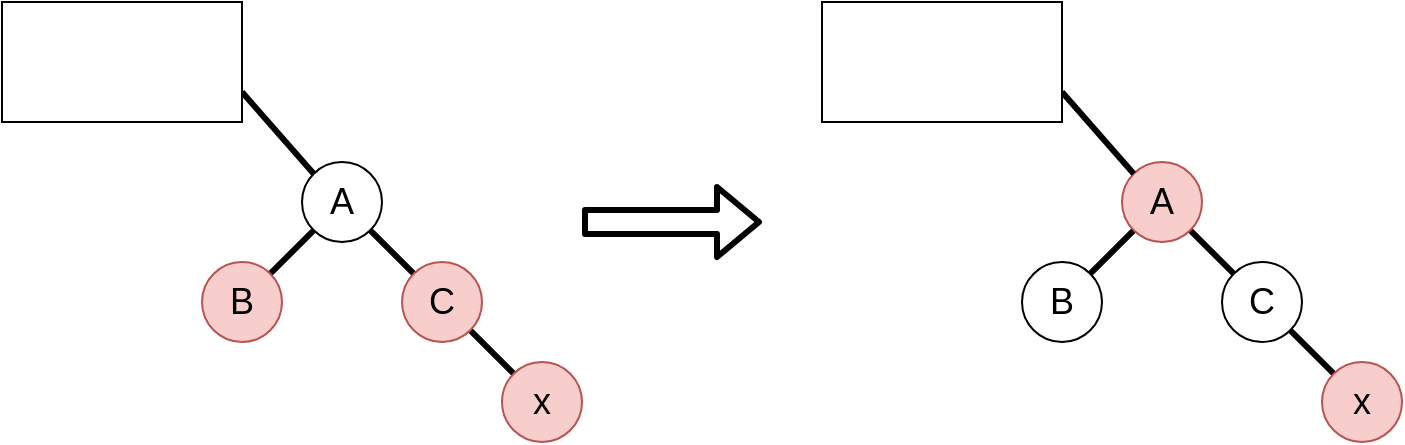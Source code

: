 <mxfile version="12.2.2" type="device" pages="3"><diagram id="ApjJ2exeGhqqhgC-I6tU" name="第 1 页"><mxGraphModel dx="946" dy="624" grid="0" gridSize="10" guides="1" tooltips="1" connect="1" arrows="1" fold="1" page="1" pageScale="1" pageWidth="1300" pageHeight="1100" math="0" shadow="0"><root><mxCell id="0"/><mxCell id="1" parent="0"/><mxCell id="B2s5OP-MlROP2vIqlD3O-5" style="rounded=0;orthogonalLoop=1;jettySize=auto;html=1;exitX=0;exitY=1;exitDx=0;exitDy=0;entryX=1;entryY=0;entryDx=0;entryDy=0;endArrow=none;endFill=0;jumpSize=13;strokeWidth=3;" edge="1" parent="1" source="B2s5OP-MlROP2vIqlD3O-1" target="B2s5OP-MlROP2vIqlD3O-2"><mxGeometry relative="1" as="geometry"/></mxCell><mxCell id="B2s5OP-MlROP2vIqlD3O-6" style="edgeStyle=none;rounded=0;jumpSize=13;orthogonalLoop=1;jettySize=auto;html=1;exitX=1;exitY=1;exitDx=0;exitDy=0;entryX=0;entryY=0;entryDx=0;entryDy=0;endArrow=none;endFill=0;strokeWidth=3;" edge="1" parent="1" source="B2s5OP-MlROP2vIqlD3O-1" target="B2s5OP-MlROP2vIqlD3O-3"><mxGeometry relative="1" as="geometry"/></mxCell><mxCell id="B2s5OP-MlROP2vIqlD3O-1" value="&lt;font style=&quot;font-size: 18px&quot;&gt;A&lt;/font&gt;" style="ellipse;whiteSpace=wrap;html=1;aspect=fixed;" vertex="1" parent="1"><mxGeometry x="490" y="210" width="40" height="40" as="geometry"/></mxCell><mxCell id="B2s5OP-MlROP2vIqlD3O-2" value="&lt;font style=&quot;font-size: 18px&quot;&gt;B&lt;/font&gt;" style="ellipse;whiteSpace=wrap;html=1;aspect=fixed;fillColor=#f8cecc;strokeColor=#b85450;" vertex="1" parent="1"><mxGeometry x="440" y="260" width="40" height="40" as="geometry"/></mxCell><mxCell id="B2s5OP-MlROP2vIqlD3O-7" style="edgeStyle=none;rounded=0;jumpSize=13;orthogonalLoop=1;jettySize=auto;html=1;exitX=1;exitY=1;exitDx=0;exitDy=0;entryX=0;entryY=0;entryDx=0;entryDy=0;endArrow=none;endFill=0;strokeWidth=3;" edge="1" parent="1" source="B2s5OP-MlROP2vIqlD3O-3" target="B2s5OP-MlROP2vIqlD3O-4"><mxGeometry relative="1" as="geometry"/></mxCell><mxCell id="B2s5OP-MlROP2vIqlD3O-3" value="&lt;font style=&quot;font-size: 18px&quot;&gt;C&lt;/font&gt;" style="ellipse;whiteSpace=wrap;html=1;aspect=fixed;fillColor=#f8cecc;strokeColor=#b85450;" vertex="1" parent="1"><mxGeometry x="540" y="260" width="40" height="40" as="geometry"/></mxCell><mxCell id="B2s5OP-MlROP2vIqlD3O-4" value="&lt;font style=&quot;font-size: 18px&quot;&gt;x&lt;/font&gt;" style="ellipse;whiteSpace=wrap;html=1;aspect=fixed;fillColor=#f8cecc;strokeColor=#b85450;" vertex="1" parent="1"><mxGeometry x="590" y="310" width="40" height="40" as="geometry"/></mxCell><mxCell id="B2s5OP-MlROP2vIqlD3O-9" style="edgeStyle=none;rounded=0;jumpSize=13;orthogonalLoop=1;jettySize=auto;html=1;exitX=1;exitY=0.75;exitDx=0;exitDy=0;entryX=0;entryY=0;entryDx=0;entryDy=0;endArrow=none;endFill=0;strokeWidth=3;" edge="1" parent="1" source="B2s5OP-MlROP2vIqlD3O-8" target="B2s5OP-MlROP2vIqlD3O-1"><mxGeometry relative="1" as="geometry"/></mxCell><mxCell id="B2s5OP-MlROP2vIqlD3O-8" value="" style="rounded=0;whiteSpace=wrap;html=1;" vertex="1" parent="1"><mxGeometry x="340" y="130" width="120" height="60" as="geometry"/></mxCell><mxCell id="B2s5OP-MlROP2vIqlD3O-10" style="rounded=0;orthogonalLoop=1;jettySize=auto;html=1;exitX=0;exitY=1;exitDx=0;exitDy=0;entryX=1;entryY=0;entryDx=0;entryDy=0;endArrow=none;endFill=0;jumpSize=13;strokeWidth=3;" edge="1" parent="1" source="B2s5OP-MlROP2vIqlD3O-12" target="B2s5OP-MlROP2vIqlD3O-13"><mxGeometry relative="1" as="geometry"/></mxCell><mxCell id="B2s5OP-MlROP2vIqlD3O-11" style="edgeStyle=none;rounded=0;jumpSize=13;orthogonalLoop=1;jettySize=auto;html=1;exitX=1;exitY=1;exitDx=0;exitDy=0;entryX=0;entryY=0;entryDx=0;entryDy=0;endArrow=none;endFill=0;strokeWidth=3;" edge="1" parent="1" source="B2s5OP-MlROP2vIqlD3O-12" target="B2s5OP-MlROP2vIqlD3O-15"><mxGeometry relative="1" as="geometry"/></mxCell><mxCell id="B2s5OP-MlROP2vIqlD3O-12" value="&lt;font style=&quot;font-size: 18px&quot;&gt;A&lt;/font&gt;" style="ellipse;whiteSpace=wrap;html=1;aspect=fixed;fillColor=#f8cecc;strokeColor=#b85450;" vertex="1" parent="1"><mxGeometry x="900" y="210" width="40" height="40" as="geometry"/></mxCell><mxCell id="B2s5OP-MlROP2vIqlD3O-13" value="&lt;font style=&quot;font-size: 18px&quot;&gt;B&lt;/font&gt;" style="ellipse;whiteSpace=wrap;html=1;aspect=fixed;" vertex="1" parent="1"><mxGeometry x="850" y="260" width="40" height="40" as="geometry"/></mxCell><mxCell id="B2s5OP-MlROP2vIqlD3O-14" style="edgeStyle=none;rounded=0;jumpSize=13;orthogonalLoop=1;jettySize=auto;html=1;exitX=1;exitY=1;exitDx=0;exitDy=0;entryX=0;entryY=0;entryDx=0;entryDy=0;endArrow=none;endFill=0;strokeWidth=3;" edge="1" parent="1" source="B2s5OP-MlROP2vIqlD3O-15" target="B2s5OP-MlROP2vIqlD3O-16"><mxGeometry relative="1" as="geometry"/></mxCell><mxCell id="B2s5OP-MlROP2vIqlD3O-15" value="&lt;font style=&quot;font-size: 18px&quot;&gt;C&lt;/font&gt;" style="ellipse;whiteSpace=wrap;html=1;aspect=fixed;" vertex="1" parent="1"><mxGeometry x="950" y="260" width="40" height="40" as="geometry"/></mxCell><mxCell id="B2s5OP-MlROP2vIqlD3O-16" value="&lt;font style=&quot;font-size: 18px&quot;&gt;x&lt;/font&gt;" style="ellipse;whiteSpace=wrap;html=1;aspect=fixed;fillColor=#f8cecc;strokeColor=#b85450;" vertex="1" parent="1"><mxGeometry x="1000" y="310" width="40" height="40" as="geometry"/></mxCell><mxCell id="B2s5OP-MlROP2vIqlD3O-17" style="edgeStyle=none;rounded=0;jumpSize=13;orthogonalLoop=1;jettySize=auto;html=1;exitX=1;exitY=0.75;exitDx=0;exitDy=0;entryX=0;entryY=0;entryDx=0;entryDy=0;endArrow=none;endFill=0;strokeWidth=3;" edge="1" parent="1" source="B2s5OP-MlROP2vIqlD3O-18" target="B2s5OP-MlROP2vIqlD3O-12"><mxGeometry relative="1" as="geometry"/></mxCell><mxCell id="B2s5OP-MlROP2vIqlD3O-18" value="" style="rounded=0;whiteSpace=wrap;html=1;" vertex="1" parent="1"><mxGeometry x="750" y="130" width="120" height="60" as="geometry"/></mxCell><mxCell id="B2s5OP-MlROP2vIqlD3O-19" value="" style="shape=flexArrow;endArrow=classic;html=1;strokeWidth=3;" edge="1" parent="1"><mxGeometry width="50" height="50" relative="1" as="geometry"><mxPoint x="630" y="240" as="sourcePoint"/><mxPoint x="720" y="240" as="targetPoint"/></mxGeometry></mxCell></root></mxGraphModel></diagram><diagram id="2RJWj73qbwf60GFIf-mB" name="第 2 页"><mxGraphModel dx="946" dy="624" grid="0" gridSize="10" guides="1" tooltips="1" connect="1" arrows="1" fold="1" page="1" pageScale="1" pageWidth="1300" pageHeight="1100" math="0" shadow="0"><root><mxCell id="LC_GtYFc5YWT6RUeNqGx-0"/><mxCell id="LC_GtYFc5YWT6RUeNqGx-1" parent="LC_GtYFc5YWT6RUeNqGx-0"/><mxCell id="6_Fcnv7SkGPL1qruiDOj-20" style="rounded=0;orthogonalLoop=1;jettySize=auto;html=1;exitX=0;exitY=1;exitDx=0;exitDy=0;entryX=1;entryY=0;entryDx=0;entryDy=0;endArrow=none;endFill=0;jumpSize=13;strokeWidth=3;" edge="1" parent="LC_GtYFc5YWT6RUeNqGx-1" source="6_Fcnv7SkGPL1qruiDOj-22" target="6_Fcnv7SkGPL1qruiDOj-24"><mxGeometry relative="1" as="geometry"/></mxCell><mxCell id="6_Fcnv7SkGPL1qruiDOj-22" value="&lt;font style=&quot;font-size: 18px&quot;&gt;A&lt;/font&gt;" style="ellipse;whiteSpace=wrap;html=1;aspect=fixed;" vertex="1" parent="LC_GtYFc5YWT6RUeNqGx-1"><mxGeometry x="490" y="520" width="40" height="40" as="geometry"/></mxCell><mxCell id="6_Fcnv7SkGPL1qruiDOj-23" style="edgeStyle=none;rounded=0;jumpSize=13;orthogonalLoop=1;jettySize=auto;html=1;exitX=0;exitY=1;exitDx=0;exitDy=0;entryX=1;entryY=0;entryDx=0;entryDy=0;endArrow=none;endFill=0;strokeWidth=3;" edge="1" parent="LC_GtYFc5YWT6RUeNqGx-1" source="6_Fcnv7SkGPL1qruiDOj-24" target="6_Fcnv7SkGPL1qruiDOj-26"><mxGeometry relative="1" as="geometry"/></mxCell><mxCell id="6_Fcnv7SkGPL1qruiDOj-24" value="&lt;font style=&quot;font-size: 18px&quot;&gt;B&lt;/font&gt;" style="ellipse;whiteSpace=wrap;html=1;aspect=fixed;fillColor=#f8cecc;strokeColor=#b85450;" vertex="1" parent="LC_GtYFc5YWT6RUeNqGx-1"><mxGeometry x="440" y="570" width="40" height="40" as="geometry"/></mxCell><mxCell id="6_Fcnv7SkGPL1qruiDOj-26" value="&lt;font style=&quot;font-size: 18px&quot;&gt;x&lt;/font&gt;" style="ellipse;whiteSpace=wrap;html=1;aspect=fixed;fillColor=#f8cecc;strokeColor=#b85450;" vertex="1" parent="LC_GtYFc5YWT6RUeNqGx-1"><mxGeometry x="390" y="620" width="40" height="40" as="geometry"/></mxCell><mxCell id="6_Fcnv7SkGPL1qruiDOj-27" style="edgeStyle=none;rounded=0;jumpSize=13;orthogonalLoop=1;jettySize=auto;html=1;exitX=1;exitY=0.75;exitDx=0;exitDy=0;entryX=0;entryY=0;entryDx=0;entryDy=0;endArrow=none;endFill=0;strokeWidth=3;" edge="1" parent="LC_GtYFc5YWT6RUeNqGx-1" source="6_Fcnv7SkGPL1qruiDOj-28" target="6_Fcnv7SkGPL1qruiDOj-22"><mxGeometry relative="1" as="geometry"/></mxCell><mxCell id="6_Fcnv7SkGPL1qruiDOj-28" value="" style="rounded=0;whiteSpace=wrap;html=1;" vertex="1" parent="LC_GtYFc5YWT6RUeNqGx-1"><mxGeometry x="340" y="440" width="120" height="60" as="geometry"/></mxCell><mxCell id="6_Fcnv7SkGPL1qruiDOj-48" style="rounded=0;orthogonalLoop=1;jettySize=auto;html=1;exitX=0;exitY=1;exitDx=0;exitDy=0;entryX=1;entryY=0;entryDx=0;entryDy=0;endArrow=none;endFill=0;jumpSize=13;strokeWidth=3;" edge="1" parent="LC_GtYFc5YWT6RUeNqGx-1" source="6_Fcnv7SkGPL1qruiDOj-49" target="6_Fcnv7SkGPL1qruiDOj-51"><mxGeometry relative="1" as="geometry"/></mxCell><mxCell id="6_Fcnv7SkGPL1qruiDOj-55" style="edgeStyle=none;rounded=0;jumpSize=13;orthogonalLoop=1;jettySize=auto;html=1;exitX=1;exitY=1;exitDx=0;exitDy=0;entryX=0;entryY=0;entryDx=0;entryDy=0;endArrow=none;endFill=0;strokeWidth=3;" edge="1" parent="LC_GtYFc5YWT6RUeNqGx-1" source="6_Fcnv7SkGPL1qruiDOj-49" target="6_Fcnv7SkGPL1qruiDOj-52"><mxGeometry relative="1" as="geometry"/></mxCell><mxCell id="6_Fcnv7SkGPL1qruiDOj-49" value="&lt;font style=&quot;font-size: 18px&quot;&gt;B&lt;/font&gt;" style="ellipse;whiteSpace=wrap;html=1;aspect=fixed;" vertex="1" parent="LC_GtYFc5YWT6RUeNqGx-1"><mxGeometry x="847.5" y="520" width="40" height="40" as="geometry"/></mxCell><mxCell id="6_Fcnv7SkGPL1qruiDOj-51" value="&lt;font style=&quot;font-size: 18px&quot;&gt;x&lt;/font&gt;" style="ellipse;whiteSpace=wrap;html=1;aspect=fixed;fillColor=#f8cecc;strokeColor=#b85450;" vertex="1" parent="LC_GtYFc5YWT6RUeNqGx-1"><mxGeometry x="797.5" y="570" width="40" height="40" as="geometry"/></mxCell><mxCell id="6_Fcnv7SkGPL1qruiDOj-52" value="&lt;font style=&quot;font-size: 18px&quot;&gt;A&lt;/font&gt;" style="ellipse;whiteSpace=wrap;html=1;aspect=fixed;fillColor=#f8cecc;strokeColor=#b85450;" vertex="1" parent="LC_GtYFc5YWT6RUeNqGx-1"><mxGeometry x="892.5" y="570" width="40" height="40" as="geometry"/></mxCell><mxCell id="6_Fcnv7SkGPL1qruiDOj-53" style="edgeStyle=none;rounded=0;jumpSize=13;orthogonalLoop=1;jettySize=auto;html=1;exitX=1;exitY=0.75;exitDx=0;exitDy=0;entryX=0;entryY=0;entryDx=0;entryDy=0;endArrow=none;endFill=0;strokeWidth=3;" edge="1" parent="LC_GtYFc5YWT6RUeNqGx-1" source="6_Fcnv7SkGPL1qruiDOj-54" target="6_Fcnv7SkGPL1qruiDOj-49"><mxGeometry relative="1" as="geometry"/></mxCell><mxCell id="6_Fcnv7SkGPL1qruiDOj-54" value="" style="rounded=0;whiteSpace=wrap;html=1;" vertex="1" parent="LC_GtYFc5YWT6RUeNqGx-1"><mxGeometry x="697.5" y="440" width="120" height="60" as="geometry"/></mxCell><mxCell id="6_Fcnv7SkGPL1qruiDOj-97" value="" style="shape=flexArrow;endArrow=classic;html=1;strokeWidth=3;" edge="1" parent="LC_GtYFc5YWT6RUeNqGx-1"><mxGeometry width="50" height="50" relative="1" as="geometry"><mxPoint x="597.5" y="539" as="sourcePoint"/><mxPoint x="652.5" y="539" as="targetPoint"/></mxGeometry></mxCell><mxCell id="6_Fcnv7SkGPL1qruiDOj-98" style="rounded=0;orthogonalLoop=1;jettySize=auto;html=1;exitX=0;exitY=1;exitDx=0;exitDy=0;entryX=1;entryY=0;entryDx=0;entryDy=0;endArrow=none;endFill=0;jumpSize=13;strokeWidth=3;" edge="1" parent="LC_GtYFc5YWT6RUeNqGx-1" source="6_Fcnv7SkGPL1qruiDOj-99" target="6_Fcnv7SkGPL1qruiDOj-101"><mxGeometry relative="1" as="geometry"/></mxCell><mxCell id="6_Fcnv7SkGPL1qruiDOj-99" value="&lt;font style=&quot;font-size: 18px&quot;&gt;A&lt;/font&gt;" style="ellipse;whiteSpace=wrap;html=1;aspect=fixed;" vertex="1" parent="LC_GtYFc5YWT6RUeNqGx-1"><mxGeometry x="490" y="814" width="40" height="40" as="geometry"/></mxCell><mxCell id="6_Fcnv7SkGPL1qruiDOj-105" style="edgeStyle=none;rounded=0;jumpSize=13;orthogonalLoop=1;jettySize=auto;html=1;exitX=1;exitY=1;exitDx=0;exitDy=0;entryX=0;entryY=0;entryDx=0;entryDy=0;endArrow=none;endFill=0;strokeWidth=3;" edge="1" parent="LC_GtYFc5YWT6RUeNqGx-1" source="6_Fcnv7SkGPL1qruiDOj-101" target="6_Fcnv7SkGPL1qruiDOj-102"><mxGeometry relative="1" as="geometry"/></mxCell><mxCell id="6_Fcnv7SkGPL1qruiDOj-101" value="&lt;font style=&quot;font-size: 18px&quot;&gt;B&lt;/font&gt;" style="ellipse;whiteSpace=wrap;html=1;aspect=fixed;fillColor=#f8cecc;strokeColor=#b85450;" vertex="1" parent="LC_GtYFc5YWT6RUeNqGx-1"><mxGeometry x="440" y="864" width="40" height="40" as="geometry"/></mxCell><mxCell id="6_Fcnv7SkGPL1qruiDOj-102" value="&lt;font style=&quot;font-size: 18px&quot;&gt;x&lt;/font&gt;" style="ellipse;whiteSpace=wrap;html=1;aspect=fixed;fillColor=#f8cecc;strokeColor=#b85450;" vertex="1" parent="LC_GtYFc5YWT6RUeNqGx-1"><mxGeometry x="490" y="920" width="40" height="40" as="geometry"/></mxCell><mxCell id="6_Fcnv7SkGPL1qruiDOj-103" style="edgeStyle=none;rounded=0;jumpSize=13;orthogonalLoop=1;jettySize=auto;html=1;exitX=1;exitY=0.75;exitDx=0;exitDy=0;entryX=0;entryY=0;entryDx=0;entryDy=0;endArrow=none;endFill=0;strokeWidth=3;" edge="1" parent="LC_GtYFc5YWT6RUeNqGx-1" source="6_Fcnv7SkGPL1qruiDOj-104" target="6_Fcnv7SkGPL1qruiDOj-99"><mxGeometry relative="1" as="geometry"/></mxCell><mxCell id="6_Fcnv7SkGPL1qruiDOj-104" value="" style="rounded=0;whiteSpace=wrap;html=1;" vertex="1" parent="LC_GtYFc5YWT6RUeNqGx-1"><mxGeometry x="340" y="734" width="120" height="60" as="geometry"/></mxCell><mxCell id="6_Fcnv7SkGPL1qruiDOj-106" value="" style="shape=flexArrow;endArrow=classic;html=1;strokeWidth=3;" edge="1" parent="LC_GtYFc5YWT6RUeNqGx-1"><mxGeometry width="50" height="50" relative="1" as="geometry"><mxPoint x="609.5" y="827" as="sourcePoint"/><mxPoint x="664.5" y="827" as="targetPoint"/></mxGeometry></mxCell><mxCell id="6_Fcnv7SkGPL1qruiDOj-107" style="rounded=0;orthogonalLoop=1;jettySize=auto;html=1;exitX=0;exitY=1;exitDx=0;exitDy=0;entryX=1;entryY=0;entryDx=0;entryDy=0;endArrow=none;endFill=0;jumpSize=13;strokeWidth=3;" edge="1" parent="LC_GtYFc5YWT6RUeNqGx-1" source="6_Fcnv7SkGPL1qruiDOj-108" target="6_Fcnv7SkGPL1qruiDOj-110"><mxGeometry relative="1" as="geometry"/></mxCell><mxCell id="6_Fcnv7SkGPL1qruiDOj-108" value="&lt;font style=&quot;font-size: 18px&quot;&gt;A&lt;/font&gt;" style="ellipse;whiteSpace=wrap;html=1;aspect=fixed;" vertex="1" parent="LC_GtYFc5YWT6RUeNqGx-1"><mxGeometry x="821.5" y="804" width="40" height="40" as="geometry"/></mxCell><mxCell id="6_Fcnv7SkGPL1qruiDOj-109" style="edgeStyle=none;rounded=0;jumpSize=13;orthogonalLoop=1;jettySize=auto;html=1;exitX=0;exitY=1;exitDx=0;exitDy=0;entryX=1;entryY=0;entryDx=0;entryDy=0;endArrow=none;endFill=0;strokeWidth=3;" edge="1" parent="LC_GtYFc5YWT6RUeNqGx-1" source="6_Fcnv7SkGPL1qruiDOj-110" target="6_Fcnv7SkGPL1qruiDOj-111"><mxGeometry relative="1" as="geometry"/></mxCell><mxCell id="6_Fcnv7SkGPL1qruiDOj-110" value="&lt;font style=&quot;font-size: 18px&quot;&gt;x&lt;/font&gt;" style="ellipse;whiteSpace=wrap;html=1;aspect=fixed;fillColor=#f8cecc;strokeColor=#b85450;" vertex="1" parent="LC_GtYFc5YWT6RUeNqGx-1"><mxGeometry x="771.5" y="854" width="40" height="40" as="geometry"/></mxCell><mxCell id="6_Fcnv7SkGPL1qruiDOj-111" value="&lt;font style=&quot;font-size: 18px&quot;&gt;B&lt;/font&gt;" style="ellipse;whiteSpace=wrap;html=1;aspect=fixed;fillColor=#f8cecc;strokeColor=#b85450;" vertex="1" parent="LC_GtYFc5YWT6RUeNqGx-1"><mxGeometry x="721.5" y="904" width="40" height="40" as="geometry"/></mxCell><mxCell id="6_Fcnv7SkGPL1qruiDOj-112" style="edgeStyle=none;rounded=0;jumpSize=13;orthogonalLoop=1;jettySize=auto;html=1;exitX=1;exitY=0.75;exitDx=0;exitDy=0;entryX=0;entryY=0;entryDx=0;entryDy=0;endArrow=none;endFill=0;strokeWidth=3;" edge="1" parent="LC_GtYFc5YWT6RUeNqGx-1" source="6_Fcnv7SkGPL1qruiDOj-113" target="6_Fcnv7SkGPL1qruiDOj-108"><mxGeometry relative="1" as="geometry"/></mxCell><mxCell id="6_Fcnv7SkGPL1qruiDOj-113" value="" style="rounded=0;whiteSpace=wrap;html=1;" vertex="1" parent="LC_GtYFc5YWT6RUeNqGx-1"><mxGeometry x="671.5" y="724" width="120" height="60" as="geometry"/></mxCell><mxCell id="6_Fcnv7SkGPL1qruiDOj-121" style="rounded=0;orthogonalLoop=1;jettySize=auto;html=1;exitX=0;exitY=1;exitDx=0;exitDy=0;entryX=1;entryY=0;entryDx=0;entryDy=0;endArrow=none;endFill=0;jumpSize=13;strokeWidth=3;" edge="1" parent="LC_GtYFc5YWT6RUeNqGx-1" source="6_Fcnv7SkGPL1qruiDOj-123" target="6_Fcnv7SkGPL1qruiDOj-124"><mxGeometry relative="1" as="geometry"/></mxCell><mxCell id="6_Fcnv7SkGPL1qruiDOj-122" style="edgeStyle=none;rounded=0;jumpSize=13;orthogonalLoop=1;jettySize=auto;html=1;exitX=1;exitY=1;exitDx=0;exitDy=0;entryX=0;entryY=0;entryDx=0;entryDy=0;endArrow=none;endFill=0;strokeWidth=3;" edge="1" parent="LC_GtYFc5YWT6RUeNqGx-1" source="6_Fcnv7SkGPL1qruiDOj-123" target="6_Fcnv7SkGPL1qruiDOj-125"><mxGeometry relative="1" as="geometry"/></mxCell><mxCell id="6_Fcnv7SkGPL1qruiDOj-123" value="&lt;font style=&quot;font-size: 18px&quot;&gt;x&lt;/font&gt;" style="ellipse;whiteSpace=wrap;html=1;aspect=fixed;" vertex="1" parent="LC_GtYFc5YWT6RUeNqGx-1"><mxGeometry x="1108.5" y="813" width="40" height="40" as="geometry"/></mxCell><mxCell id="6_Fcnv7SkGPL1qruiDOj-124" value="&lt;font style=&quot;font-size: 18px&quot;&gt;B&lt;/font&gt;" style="ellipse;whiteSpace=wrap;html=1;aspect=fixed;fillColor=#f8cecc;strokeColor=#b85450;" vertex="1" parent="LC_GtYFc5YWT6RUeNqGx-1"><mxGeometry x="1058.5" y="863" width="40" height="40" as="geometry"/></mxCell><mxCell id="6_Fcnv7SkGPL1qruiDOj-125" value="&lt;font style=&quot;font-size: 18px&quot;&gt;A&lt;/font&gt;" style="ellipse;whiteSpace=wrap;html=1;aspect=fixed;fillColor=#f8cecc;strokeColor=#b85450;" vertex="1" parent="LC_GtYFc5YWT6RUeNqGx-1"><mxGeometry x="1153.5" y="863" width="40" height="40" as="geometry"/></mxCell><mxCell id="6_Fcnv7SkGPL1qruiDOj-126" style="edgeStyle=none;rounded=0;jumpSize=13;orthogonalLoop=1;jettySize=auto;html=1;exitX=1;exitY=0.75;exitDx=0;exitDy=0;entryX=0;entryY=0;entryDx=0;entryDy=0;endArrow=none;endFill=0;strokeWidth=3;" edge="1" parent="LC_GtYFc5YWT6RUeNqGx-1" source="6_Fcnv7SkGPL1qruiDOj-127" target="6_Fcnv7SkGPL1qruiDOj-123"><mxGeometry relative="1" as="geometry"/></mxCell><mxCell id="6_Fcnv7SkGPL1qruiDOj-127" value="" style="rounded=0;whiteSpace=wrap;html=1;" vertex="1" parent="LC_GtYFc5YWT6RUeNqGx-1"><mxGeometry x="958.5" y="733" width="120" height="60" as="geometry"/></mxCell><mxCell id="6_Fcnv7SkGPL1qruiDOj-128" value="" style="shape=flexArrow;endArrow=classic;html=1;strokeWidth=3;" edge="1" parent="LC_GtYFc5YWT6RUeNqGx-1"><mxGeometry width="50" height="50" relative="1" as="geometry"><mxPoint x="896.5" y="823.5" as="sourcePoint"/><mxPoint x="951.5" y="823.5" as="targetPoint"/></mxGeometry></mxCell></root></mxGraphModel></diagram><diagram id="vCEELWJkKp9pvvDfewrL" name="第 3 页"><mxGraphModel dx="946" dy="624" grid="0" gridSize="10" guides="1" tooltips="1" connect="1" arrows="1" fold="1" page="1" pageScale="1" pageWidth="1300" pageHeight="1100" math="0" shadow="0"><root><mxCell id="0p9m_TGJBTERvHuTiGGZ-0"/><mxCell id="0p9m_TGJBTERvHuTiGGZ-1" parent="0p9m_TGJBTERvHuTiGGZ-0"/><mxCell id="0p9m_TGJBTERvHuTiGGZ-40" style="edgeStyle=none;rounded=0;jumpSize=13;orthogonalLoop=1;jettySize=auto;html=1;exitX=1;exitY=1;exitDx=0;exitDy=0;entryX=0;entryY=0;entryDx=0;entryDy=0;endArrow=none;endFill=0;strokeWidth=3;" edge="1" parent="0p9m_TGJBTERvHuTiGGZ-1" source="0p9m_TGJBTERvHuTiGGZ-3" target="0p9m_TGJBTERvHuTiGGZ-5"><mxGeometry relative="1" as="geometry"/></mxCell><mxCell id="0p9m_TGJBTERvHuTiGGZ-3" value="&lt;font style=&quot;font-size: 18px&quot;&gt;A&lt;/font&gt;" style="ellipse;whiteSpace=wrap;html=1;aspect=fixed;" vertex="1" parent="0p9m_TGJBTERvHuTiGGZ-1"><mxGeometry x="490" y="520" width="40" height="40" as="geometry"/></mxCell><mxCell id="0p9m_TGJBTERvHuTiGGZ-41" style="edgeStyle=none;rounded=0;jumpSize=13;orthogonalLoop=1;jettySize=auto;html=1;exitX=1;exitY=1;exitDx=0;exitDy=0;entryX=0;entryY=0;entryDx=0;entryDy=0;endArrow=none;endFill=0;strokeWidth=3;" edge="1" parent="0p9m_TGJBTERvHuTiGGZ-1" source="0p9m_TGJBTERvHuTiGGZ-5" target="0p9m_TGJBTERvHuTiGGZ-6"><mxGeometry relative="1" as="geometry"/></mxCell><mxCell id="0p9m_TGJBTERvHuTiGGZ-5" value="&lt;font style=&quot;font-size: 18px&quot;&gt;B&lt;/font&gt;" style="ellipse;whiteSpace=wrap;html=1;aspect=fixed;fillColor=#f8cecc;strokeColor=#b85450;" vertex="1" parent="0p9m_TGJBTERvHuTiGGZ-1"><mxGeometry x="540" y="570" width="40" height="40" as="geometry"/></mxCell><mxCell id="0p9m_TGJBTERvHuTiGGZ-6" value="&lt;font style=&quot;font-size: 18px&quot;&gt;x&lt;/font&gt;" style="ellipse;whiteSpace=wrap;html=1;aspect=fixed;fillColor=#f8cecc;strokeColor=#b85450;" vertex="1" parent="0p9m_TGJBTERvHuTiGGZ-1"><mxGeometry x="590" y="620" width="40" height="40" as="geometry"/></mxCell><mxCell id="0p9m_TGJBTERvHuTiGGZ-7" style="edgeStyle=none;rounded=0;jumpSize=13;orthogonalLoop=1;jettySize=auto;html=1;exitX=1;exitY=0.75;exitDx=0;exitDy=0;entryX=0;entryY=0;entryDx=0;entryDy=0;endArrow=none;endFill=0;strokeWidth=3;" edge="1" parent="0p9m_TGJBTERvHuTiGGZ-1" source="0p9m_TGJBTERvHuTiGGZ-8" target="0p9m_TGJBTERvHuTiGGZ-3"><mxGeometry relative="1" as="geometry"/></mxCell><mxCell id="0p9m_TGJBTERvHuTiGGZ-8" value="" style="rounded=0;whiteSpace=wrap;html=1;" vertex="1" parent="0p9m_TGJBTERvHuTiGGZ-1"><mxGeometry x="340" y="440" width="120" height="60" as="geometry"/></mxCell><mxCell id="0p9m_TGJBTERvHuTiGGZ-9" style="rounded=0;orthogonalLoop=1;jettySize=auto;html=1;exitX=0;exitY=1;exitDx=0;exitDy=0;entryX=1;entryY=0;entryDx=0;entryDy=0;endArrow=none;endFill=0;jumpSize=13;strokeWidth=3;" edge="1" parent="0p9m_TGJBTERvHuTiGGZ-1" source="0p9m_TGJBTERvHuTiGGZ-11" target="0p9m_TGJBTERvHuTiGGZ-12"><mxGeometry relative="1" as="geometry"/></mxCell><mxCell id="0p9m_TGJBTERvHuTiGGZ-10" style="edgeStyle=none;rounded=0;jumpSize=13;orthogonalLoop=1;jettySize=auto;html=1;exitX=1;exitY=1;exitDx=0;exitDy=0;entryX=0;entryY=0;entryDx=0;entryDy=0;endArrow=none;endFill=0;strokeWidth=3;" edge="1" parent="0p9m_TGJBTERvHuTiGGZ-1" source="0p9m_TGJBTERvHuTiGGZ-11" target="0p9m_TGJBTERvHuTiGGZ-13"><mxGeometry relative="1" as="geometry"/></mxCell><mxCell id="0p9m_TGJBTERvHuTiGGZ-11" value="&lt;font style=&quot;font-size: 18px&quot;&gt;B&lt;/font&gt;" style="ellipse;whiteSpace=wrap;html=1;aspect=fixed;" vertex="1" parent="0p9m_TGJBTERvHuTiGGZ-1"><mxGeometry x="847.5" y="520" width="40" height="40" as="geometry"/></mxCell><mxCell id="0p9m_TGJBTERvHuTiGGZ-12" value="&lt;font style=&quot;font-size: 18px&quot;&gt;A&lt;/font&gt;" style="ellipse;whiteSpace=wrap;html=1;aspect=fixed;fillColor=#f8cecc;strokeColor=#b85450;" vertex="1" parent="0p9m_TGJBTERvHuTiGGZ-1"><mxGeometry x="797.5" y="570" width="40" height="40" as="geometry"/></mxCell><mxCell id="0p9m_TGJBTERvHuTiGGZ-13" value="&lt;font style=&quot;font-size: 18px&quot;&gt;x&lt;/font&gt;" style="ellipse;whiteSpace=wrap;html=1;aspect=fixed;fillColor=#f8cecc;strokeColor=#b85450;" vertex="1" parent="0p9m_TGJBTERvHuTiGGZ-1"><mxGeometry x="892.5" y="570" width="40" height="40" as="geometry"/></mxCell><mxCell id="0p9m_TGJBTERvHuTiGGZ-14" style="edgeStyle=none;rounded=0;jumpSize=13;orthogonalLoop=1;jettySize=auto;html=1;exitX=1;exitY=0.75;exitDx=0;exitDy=0;entryX=0;entryY=0;entryDx=0;entryDy=0;endArrow=none;endFill=0;strokeWidth=3;" edge="1" parent="0p9m_TGJBTERvHuTiGGZ-1" source="0p9m_TGJBTERvHuTiGGZ-15" target="0p9m_TGJBTERvHuTiGGZ-11"><mxGeometry relative="1" as="geometry"/></mxCell><mxCell id="0p9m_TGJBTERvHuTiGGZ-15" value="" style="rounded=0;whiteSpace=wrap;html=1;" vertex="1" parent="0p9m_TGJBTERvHuTiGGZ-1"><mxGeometry x="697.5" y="440" width="120" height="60" as="geometry"/></mxCell><mxCell id="0p9m_TGJBTERvHuTiGGZ-16" value="" style="shape=flexArrow;endArrow=classic;html=1;strokeWidth=3;" edge="1" parent="0p9m_TGJBTERvHuTiGGZ-1"><mxGeometry width="50" height="50" relative="1" as="geometry"><mxPoint x="597.5" y="539" as="sourcePoint"/><mxPoint x="652.5" y="539" as="targetPoint"/></mxGeometry></mxCell><mxCell id="0p9m_TGJBTERvHuTiGGZ-42" style="edgeStyle=none;rounded=0;jumpSize=13;orthogonalLoop=1;jettySize=auto;html=1;exitX=1;exitY=1;exitDx=0;exitDy=0;entryX=0;entryY=0;entryDx=0;entryDy=0;endArrow=none;endFill=0;strokeWidth=3;" edge="1" parent="0p9m_TGJBTERvHuTiGGZ-1" source="0p9m_TGJBTERvHuTiGGZ-18" target="0p9m_TGJBTERvHuTiGGZ-20"><mxGeometry relative="1" as="geometry"/></mxCell><mxCell id="0p9m_TGJBTERvHuTiGGZ-18" value="&lt;font style=&quot;font-size: 18px&quot;&gt;A&lt;/font&gt;" style="ellipse;whiteSpace=wrap;html=1;aspect=fixed;" vertex="1" parent="0p9m_TGJBTERvHuTiGGZ-1"><mxGeometry x="490" y="814" width="40" height="40" as="geometry"/></mxCell><mxCell id="0p9m_TGJBTERvHuTiGGZ-43" style="edgeStyle=none;rounded=0;jumpSize=13;orthogonalLoop=1;jettySize=auto;html=1;exitX=0;exitY=1;exitDx=0;exitDy=0;endArrow=none;endFill=0;strokeWidth=3;" edge="1" parent="0p9m_TGJBTERvHuTiGGZ-1" source="0p9m_TGJBTERvHuTiGGZ-20" target="0p9m_TGJBTERvHuTiGGZ-21"><mxGeometry relative="1" as="geometry"/></mxCell><mxCell id="0p9m_TGJBTERvHuTiGGZ-20" value="&lt;font style=&quot;font-size: 18px&quot;&gt;B&lt;/font&gt;" style="ellipse;whiteSpace=wrap;html=1;aspect=fixed;fillColor=#f8cecc;strokeColor=#b85450;" vertex="1" parent="0p9m_TGJBTERvHuTiGGZ-1"><mxGeometry x="540" y="863" width="40" height="40" as="geometry"/></mxCell><mxCell id="0p9m_TGJBTERvHuTiGGZ-21" value="&lt;font style=&quot;font-size: 18px&quot;&gt;x&lt;/font&gt;" style="ellipse;whiteSpace=wrap;html=1;aspect=fixed;fillColor=#f8cecc;strokeColor=#b85450;" vertex="1" parent="0p9m_TGJBTERvHuTiGGZ-1"><mxGeometry x="500" y="910" width="40" height="40" as="geometry"/></mxCell><mxCell id="0p9m_TGJBTERvHuTiGGZ-22" style="edgeStyle=none;rounded=0;jumpSize=13;orthogonalLoop=1;jettySize=auto;html=1;exitX=1;exitY=0.75;exitDx=0;exitDy=0;entryX=0;entryY=0;entryDx=0;entryDy=0;endArrow=none;endFill=0;strokeWidth=3;" edge="1" parent="0p9m_TGJBTERvHuTiGGZ-1" source="0p9m_TGJBTERvHuTiGGZ-23" target="0p9m_TGJBTERvHuTiGGZ-18"><mxGeometry relative="1" as="geometry"/></mxCell><mxCell id="0p9m_TGJBTERvHuTiGGZ-23" value="" style="rounded=0;whiteSpace=wrap;html=1;" vertex="1" parent="0p9m_TGJBTERvHuTiGGZ-1"><mxGeometry x="340" y="734" width="120" height="60" as="geometry"/></mxCell><mxCell id="0p9m_TGJBTERvHuTiGGZ-24" value="" style="shape=flexArrow;endArrow=classic;html=1;strokeWidth=3;" edge="1" parent="0p9m_TGJBTERvHuTiGGZ-1"><mxGeometry width="50" height="50" relative="1" as="geometry"><mxPoint x="609.5" y="827" as="sourcePoint"/><mxPoint x="664.5" y="827" as="targetPoint"/></mxGeometry></mxCell><mxCell id="0p9m_TGJBTERvHuTiGGZ-44" style="edgeStyle=none;rounded=0;jumpSize=13;orthogonalLoop=1;jettySize=auto;html=1;exitX=1;exitY=1;exitDx=0;exitDy=0;entryX=0;entryY=0;entryDx=0;entryDy=0;endArrow=none;endFill=0;strokeWidth=3;" edge="1" parent="0p9m_TGJBTERvHuTiGGZ-1" source="0p9m_TGJBTERvHuTiGGZ-26" target="0p9m_TGJBTERvHuTiGGZ-29"><mxGeometry relative="1" as="geometry"/></mxCell><mxCell id="0p9m_TGJBTERvHuTiGGZ-26" value="&lt;font style=&quot;font-size: 18px&quot;&gt;A&lt;/font&gt;" style="ellipse;whiteSpace=wrap;html=1;aspect=fixed;" vertex="1" parent="0p9m_TGJBTERvHuTiGGZ-1"><mxGeometry x="812.5" y="800" width="40" height="40" as="geometry"/></mxCell><mxCell id="0p9m_TGJBTERvHuTiGGZ-28" value="&lt;font style=&quot;font-size: 18px&quot;&gt;B&lt;/font&gt;" style="ellipse;whiteSpace=wrap;html=1;aspect=fixed;fillColor=#f8cecc;strokeColor=#b85450;" vertex="1" parent="0p9m_TGJBTERvHuTiGGZ-1"><mxGeometry x="892.5" y="883" width="40" height="40" as="geometry"/></mxCell><mxCell id="0p9m_TGJBTERvHuTiGGZ-45" style="edgeStyle=none;rounded=0;jumpSize=13;orthogonalLoop=1;jettySize=auto;html=1;exitX=1;exitY=1;exitDx=0;exitDy=0;entryX=0;entryY=0;entryDx=0;entryDy=0;endArrow=none;endFill=0;strokeWidth=3;" edge="1" parent="0p9m_TGJBTERvHuTiGGZ-1" source="0p9m_TGJBTERvHuTiGGZ-29" target="0p9m_TGJBTERvHuTiGGZ-28"><mxGeometry relative="1" as="geometry"/></mxCell><mxCell id="0p9m_TGJBTERvHuTiGGZ-29" value="&lt;font style=&quot;font-size: 18px&quot;&gt;x&lt;/font&gt;" style="ellipse;whiteSpace=wrap;html=1;aspect=fixed;fillColor=#f8cecc;strokeColor=#b85450;" vertex="1" parent="0p9m_TGJBTERvHuTiGGZ-1"><mxGeometry x="852.5" y="843" width="40" height="40" as="geometry"/></mxCell><mxCell id="0p9m_TGJBTERvHuTiGGZ-30" style="edgeStyle=none;rounded=0;jumpSize=13;orthogonalLoop=1;jettySize=auto;html=1;exitX=1;exitY=0.75;exitDx=0;exitDy=0;entryX=0;entryY=0;entryDx=0;entryDy=0;endArrow=none;endFill=0;strokeWidth=3;" edge="1" parent="0p9m_TGJBTERvHuTiGGZ-1" source="0p9m_TGJBTERvHuTiGGZ-31" target="0p9m_TGJBTERvHuTiGGZ-26"><mxGeometry relative="1" as="geometry"/></mxCell><mxCell id="0p9m_TGJBTERvHuTiGGZ-31" value="" style="rounded=0;whiteSpace=wrap;html=1;" vertex="1" parent="0p9m_TGJBTERvHuTiGGZ-1"><mxGeometry x="671.5" y="724" width="120" height="60" as="geometry"/></mxCell><mxCell id="0p9m_TGJBTERvHuTiGGZ-32" style="rounded=0;orthogonalLoop=1;jettySize=auto;html=1;exitX=0;exitY=1;exitDx=0;exitDy=0;entryX=1;entryY=0;entryDx=0;entryDy=0;endArrow=none;endFill=0;jumpSize=13;strokeWidth=3;" edge="1" parent="0p9m_TGJBTERvHuTiGGZ-1" source="0p9m_TGJBTERvHuTiGGZ-34" target="0p9m_TGJBTERvHuTiGGZ-35"><mxGeometry relative="1" as="geometry"/></mxCell><mxCell id="0p9m_TGJBTERvHuTiGGZ-33" style="edgeStyle=none;rounded=0;jumpSize=13;orthogonalLoop=1;jettySize=auto;html=1;exitX=1;exitY=1;exitDx=0;exitDy=0;entryX=0;entryY=0;entryDx=0;entryDy=0;endArrow=none;endFill=0;strokeWidth=3;" edge="1" parent="0p9m_TGJBTERvHuTiGGZ-1" source="0p9m_TGJBTERvHuTiGGZ-34" target="0p9m_TGJBTERvHuTiGGZ-36"><mxGeometry relative="1" as="geometry"/></mxCell><mxCell id="0p9m_TGJBTERvHuTiGGZ-34" value="&lt;font style=&quot;font-size: 18px&quot;&gt;B&lt;/font&gt;" style="ellipse;whiteSpace=wrap;html=1;aspect=fixed;" vertex="1" parent="0p9m_TGJBTERvHuTiGGZ-1"><mxGeometry x="1108.5" y="813" width="40" height="40" as="geometry"/></mxCell><mxCell id="0p9m_TGJBTERvHuTiGGZ-35" value="&lt;span style=&quot;font-size: 18px&quot;&gt;A&lt;/span&gt;" style="ellipse;whiteSpace=wrap;html=1;aspect=fixed;fillColor=#f8cecc;strokeColor=#b85450;" vertex="1" parent="0p9m_TGJBTERvHuTiGGZ-1"><mxGeometry x="1058.5" y="863" width="40" height="40" as="geometry"/></mxCell><mxCell id="0p9m_TGJBTERvHuTiGGZ-36" value="&lt;font style=&quot;font-size: 18px&quot;&gt;x&lt;/font&gt;" style="ellipse;whiteSpace=wrap;html=1;aspect=fixed;fillColor=#f8cecc;strokeColor=#b85450;" vertex="1" parent="0p9m_TGJBTERvHuTiGGZ-1"><mxGeometry x="1153.5" y="863" width="40" height="40" as="geometry"/></mxCell><mxCell id="0p9m_TGJBTERvHuTiGGZ-37" style="edgeStyle=none;rounded=0;jumpSize=13;orthogonalLoop=1;jettySize=auto;html=1;exitX=1;exitY=0.75;exitDx=0;exitDy=0;entryX=0;entryY=0;entryDx=0;entryDy=0;endArrow=none;endFill=0;strokeWidth=3;" edge="1" parent="0p9m_TGJBTERvHuTiGGZ-1" source="0p9m_TGJBTERvHuTiGGZ-38" target="0p9m_TGJBTERvHuTiGGZ-34"><mxGeometry relative="1" as="geometry"/></mxCell><mxCell id="0p9m_TGJBTERvHuTiGGZ-38" value="" style="rounded=0;whiteSpace=wrap;html=1;" vertex="1" parent="0p9m_TGJBTERvHuTiGGZ-1"><mxGeometry x="958.5" y="733" width="120" height="60" as="geometry"/></mxCell><mxCell id="0p9m_TGJBTERvHuTiGGZ-39" value="" style="shape=flexArrow;endArrow=classic;html=1;strokeWidth=3;" edge="1" parent="0p9m_TGJBTERvHuTiGGZ-1"><mxGeometry width="50" height="50" relative="1" as="geometry"><mxPoint x="896.5" y="823.5" as="sourcePoint"/><mxPoint x="951.5" y="823.5" as="targetPoint"/></mxGeometry></mxCell></root></mxGraphModel></diagram></mxfile>